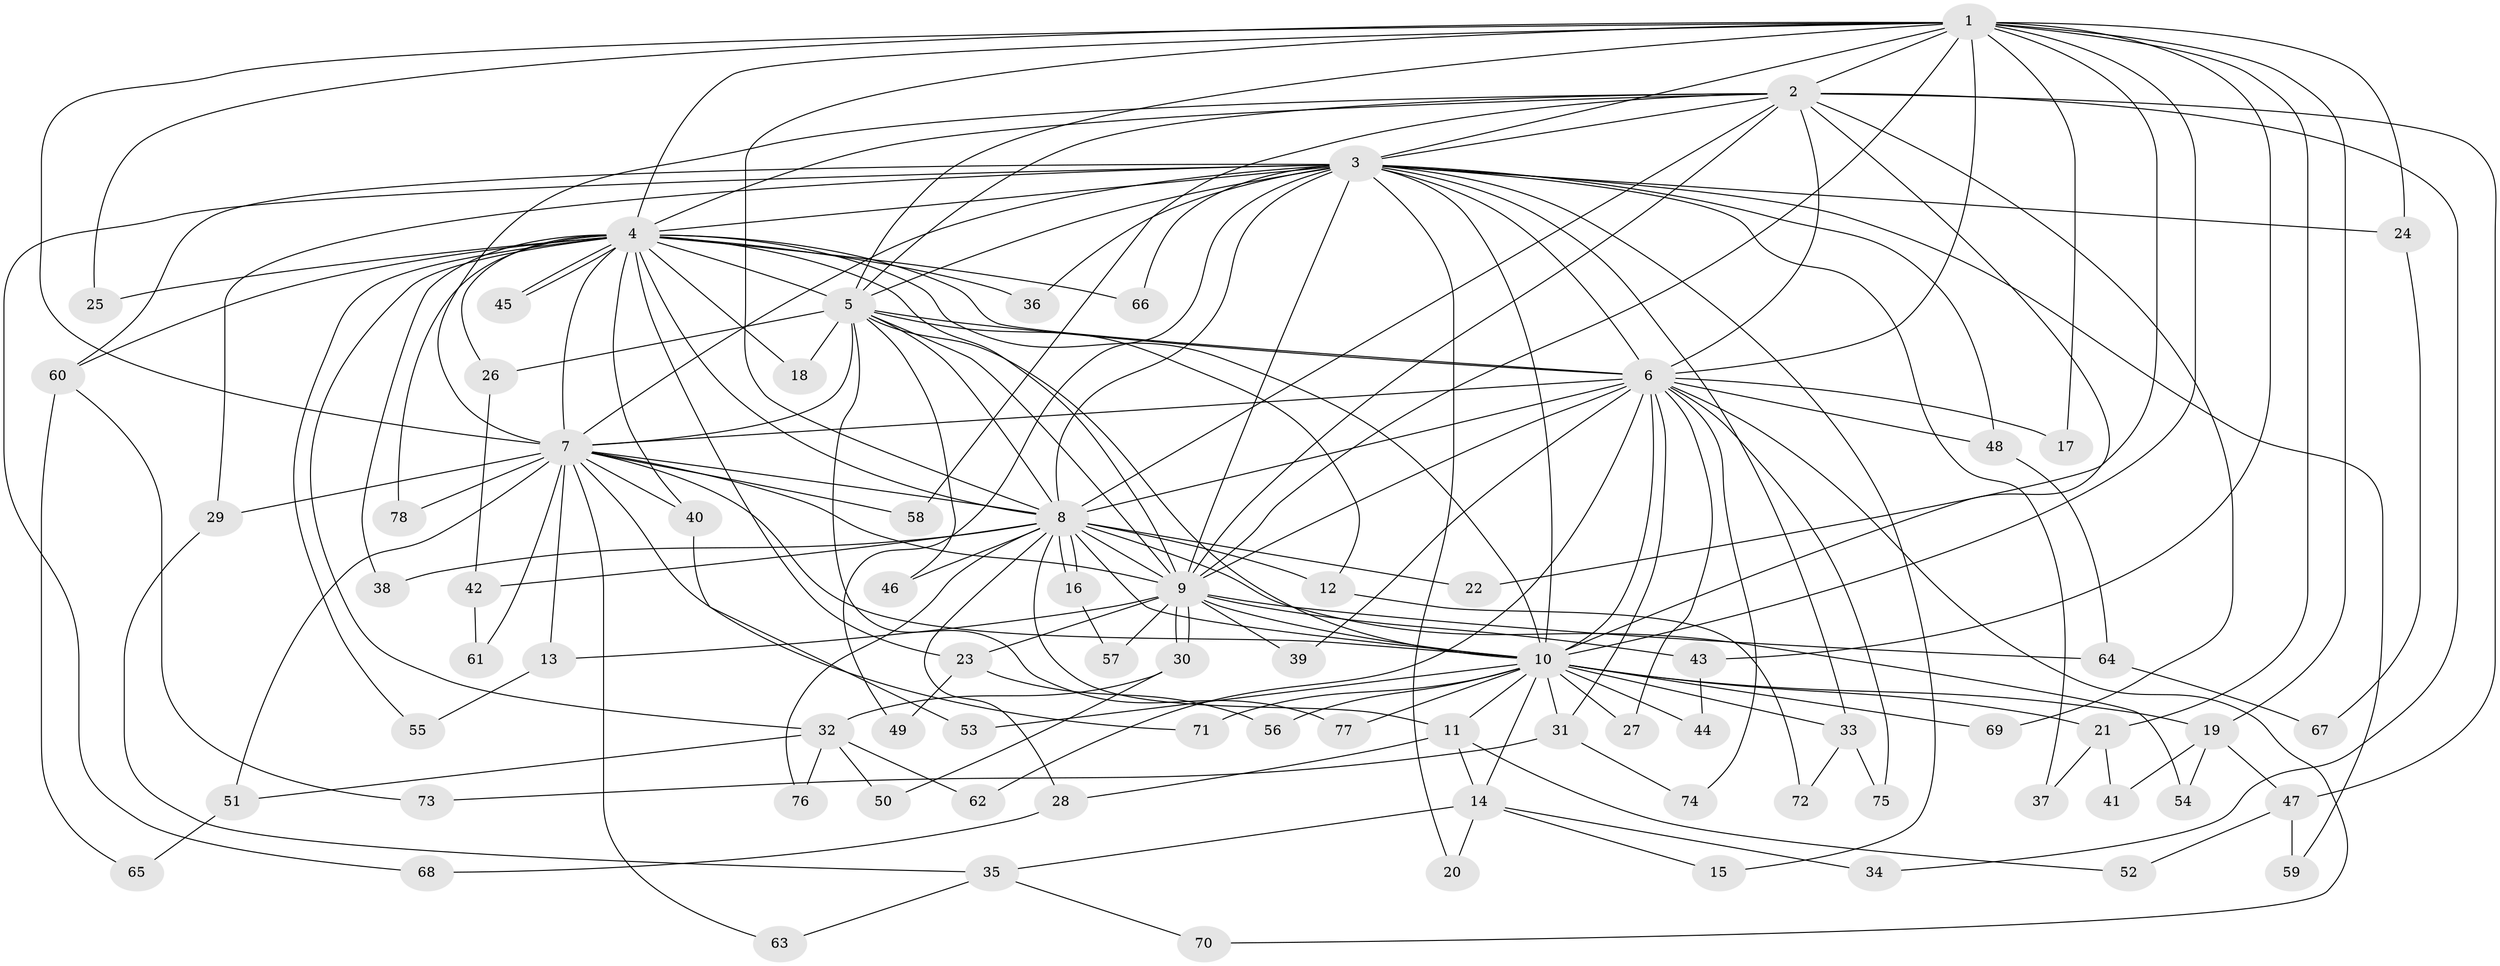 // Generated by graph-tools (version 1.1) at 2025/10/02/27/25 16:10:59]
// undirected, 78 vertices, 181 edges
graph export_dot {
graph [start="1"]
  node [color=gray90,style=filled];
  1;
  2;
  3;
  4;
  5;
  6;
  7;
  8;
  9;
  10;
  11;
  12;
  13;
  14;
  15;
  16;
  17;
  18;
  19;
  20;
  21;
  22;
  23;
  24;
  25;
  26;
  27;
  28;
  29;
  30;
  31;
  32;
  33;
  34;
  35;
  36;
  37;
  38;
  39;
  40;
  41;
  42;
  43;
  44;
  45;
  46;
  47;
  48;
  49;
  50;
  51;
  52;
  53;
  54;
  55;
  56;
  57;
  58;
  59;
  60;
  61;
  62;
  63;
  64;
  65;
  66;
  67;
  68;
  69;
  70;
  71;
  72;
  73;
  74;
  75;
  76;
  77;
  78;
  1 -- 2;
  1 -- 3;
  1 -- 4;
  1 -- 5;
  1 -- 6;
  1 -- 7;
  1 -- 8;
  1 -- 9;
  1 -- 10;
  1 -- 17;
  1 -- 19;
  1 -- 21;
  1 -- 22;
  1 -- 24;
  1 -- 25;
  1 -- 43;
  2 -- 3;
  2 -- 4;
  2 -- 5;
  2 -- 6;
  2 -- 7;
  2 -- 8;
  2 -- 9;
  2 -- 10;
  2 -- 34;
  2 -- 47;
  2 -- 58;
  2 -- 69;
  3 -- 4;
  3 -- 5;
  3 -- 6;
  3 -- 7;
  3 -- 8;
  3 -- 9;
  3 -- 10;
  3 -- 15;
  3 -- 20;
  3 -- 24;
  3 -- 29;
  3 -- 33;
  3 -- 36;
  3 -- 37;
  3 -- 48;
  3 -- 49;
  3 -- 59;
  3 -- 60;
  3 -- 66;
  3 -- 68;
  4 -- 5;
  4 -- 6;
  4 -- 7;
  4 -- 8;
  4 -- 9;
  4 -- 10;
  4 -- 18;
  4 -- 23;
  4 -- 25;
  4 -- 26;
  4 -- 32;
  4 -- 36;
  4 -- 38;
  4 -- 40;
  4 -- 45;
  4 -- 45;
  4 -- 55;
  4 -- 60;
  4 -- 66;
  4 -- 78;
  5 -- 6;
  5 -- 7;
  5 -- 8;
  5 -- 9;
  5 -- 10;
  5 -- 12;
  5 -- 18;
  5 -- 26;
  5 -- 46;
  5 -- 77;
  6 -- 7;
  6 -- 8;
  6 -- 9;
  6 -- 10;
  6 -- 17;
  6 -- 27;
  6 -- 31;
  6 -- 39;
  6 -- 48;
  6 -- 62;
  6 -- 70;
  6 -- 74;
  6 -- 75;
  7 -- 8;
  7 -- 9;
  7 -- 10;
  7 -- 13;
  7 -- 29;
  7 -- 40;
  7 -- 51;
  7 -- 58;
  7 -- 61;
  7 -- 63;
  7 -- 71;
  7 -- 78;
  8 -- 9;
  8 -- 10;
  8 -- 11;
  8 -- 12;
  8 -- 16;
  8 -- 16;
  8 -- 22;
  8 -- 28;
  8 -- 38;
  8 -- 42;
  8 -- 46;
  8 -- 54;
  8 -- 76;
  9 -- 10;
  9 -- 13;
  9 -- 23;
  9 -- 30;
  9 -- 30;
  9 -- 39;
  9 -- 43;
  9 -- 57;
  9 -- 64;
  10 -- 11;
  10 -- 14;
  10 -- 19;
  10 -- 21;
  10 -- 27;
  10 -- 31;
  10 -- 33;
  10 -- 44;
  10 -- 53;
  10 -- 56;
  10 -- 69;
  10 -- 71;
  10 -- 77;
  11 -- 14;
  11 -- 28;
  11 -- 52;
  12 -- 72;
  13 -- 55;
  14 -- 15;
  14 -- 20;
  14 -- 34;
  14 -- 35;
  16 -- 57;
  19 -- 41;
  19 -- 47;
  19 -- 54;
  21 -- 37;
  21 -- 41;
  23 -- 49;
  23 -- 56;
  24 -- 67;
  26 -- 42;
  28 -- 68;
  29 -- 35;
  30 -- 32;
  30 -- 50;
  31 -- 73;
  31 -- 74;
  32 -- 50;
  32 -- 51;
  32 -- 62;
  32 -- 76;
  33 -- 72;
  33 -- 75;
  35 -- 63;
  35 -- 70;
  40 -- 53;
  42 -- 61;
  43 -- 44;
  47 -- 52;
  47 -- 59;
  48 -- 64;
  51 -- 65;
  60 -- 65;
  60 -- 73;
  64 -- 67;
}
